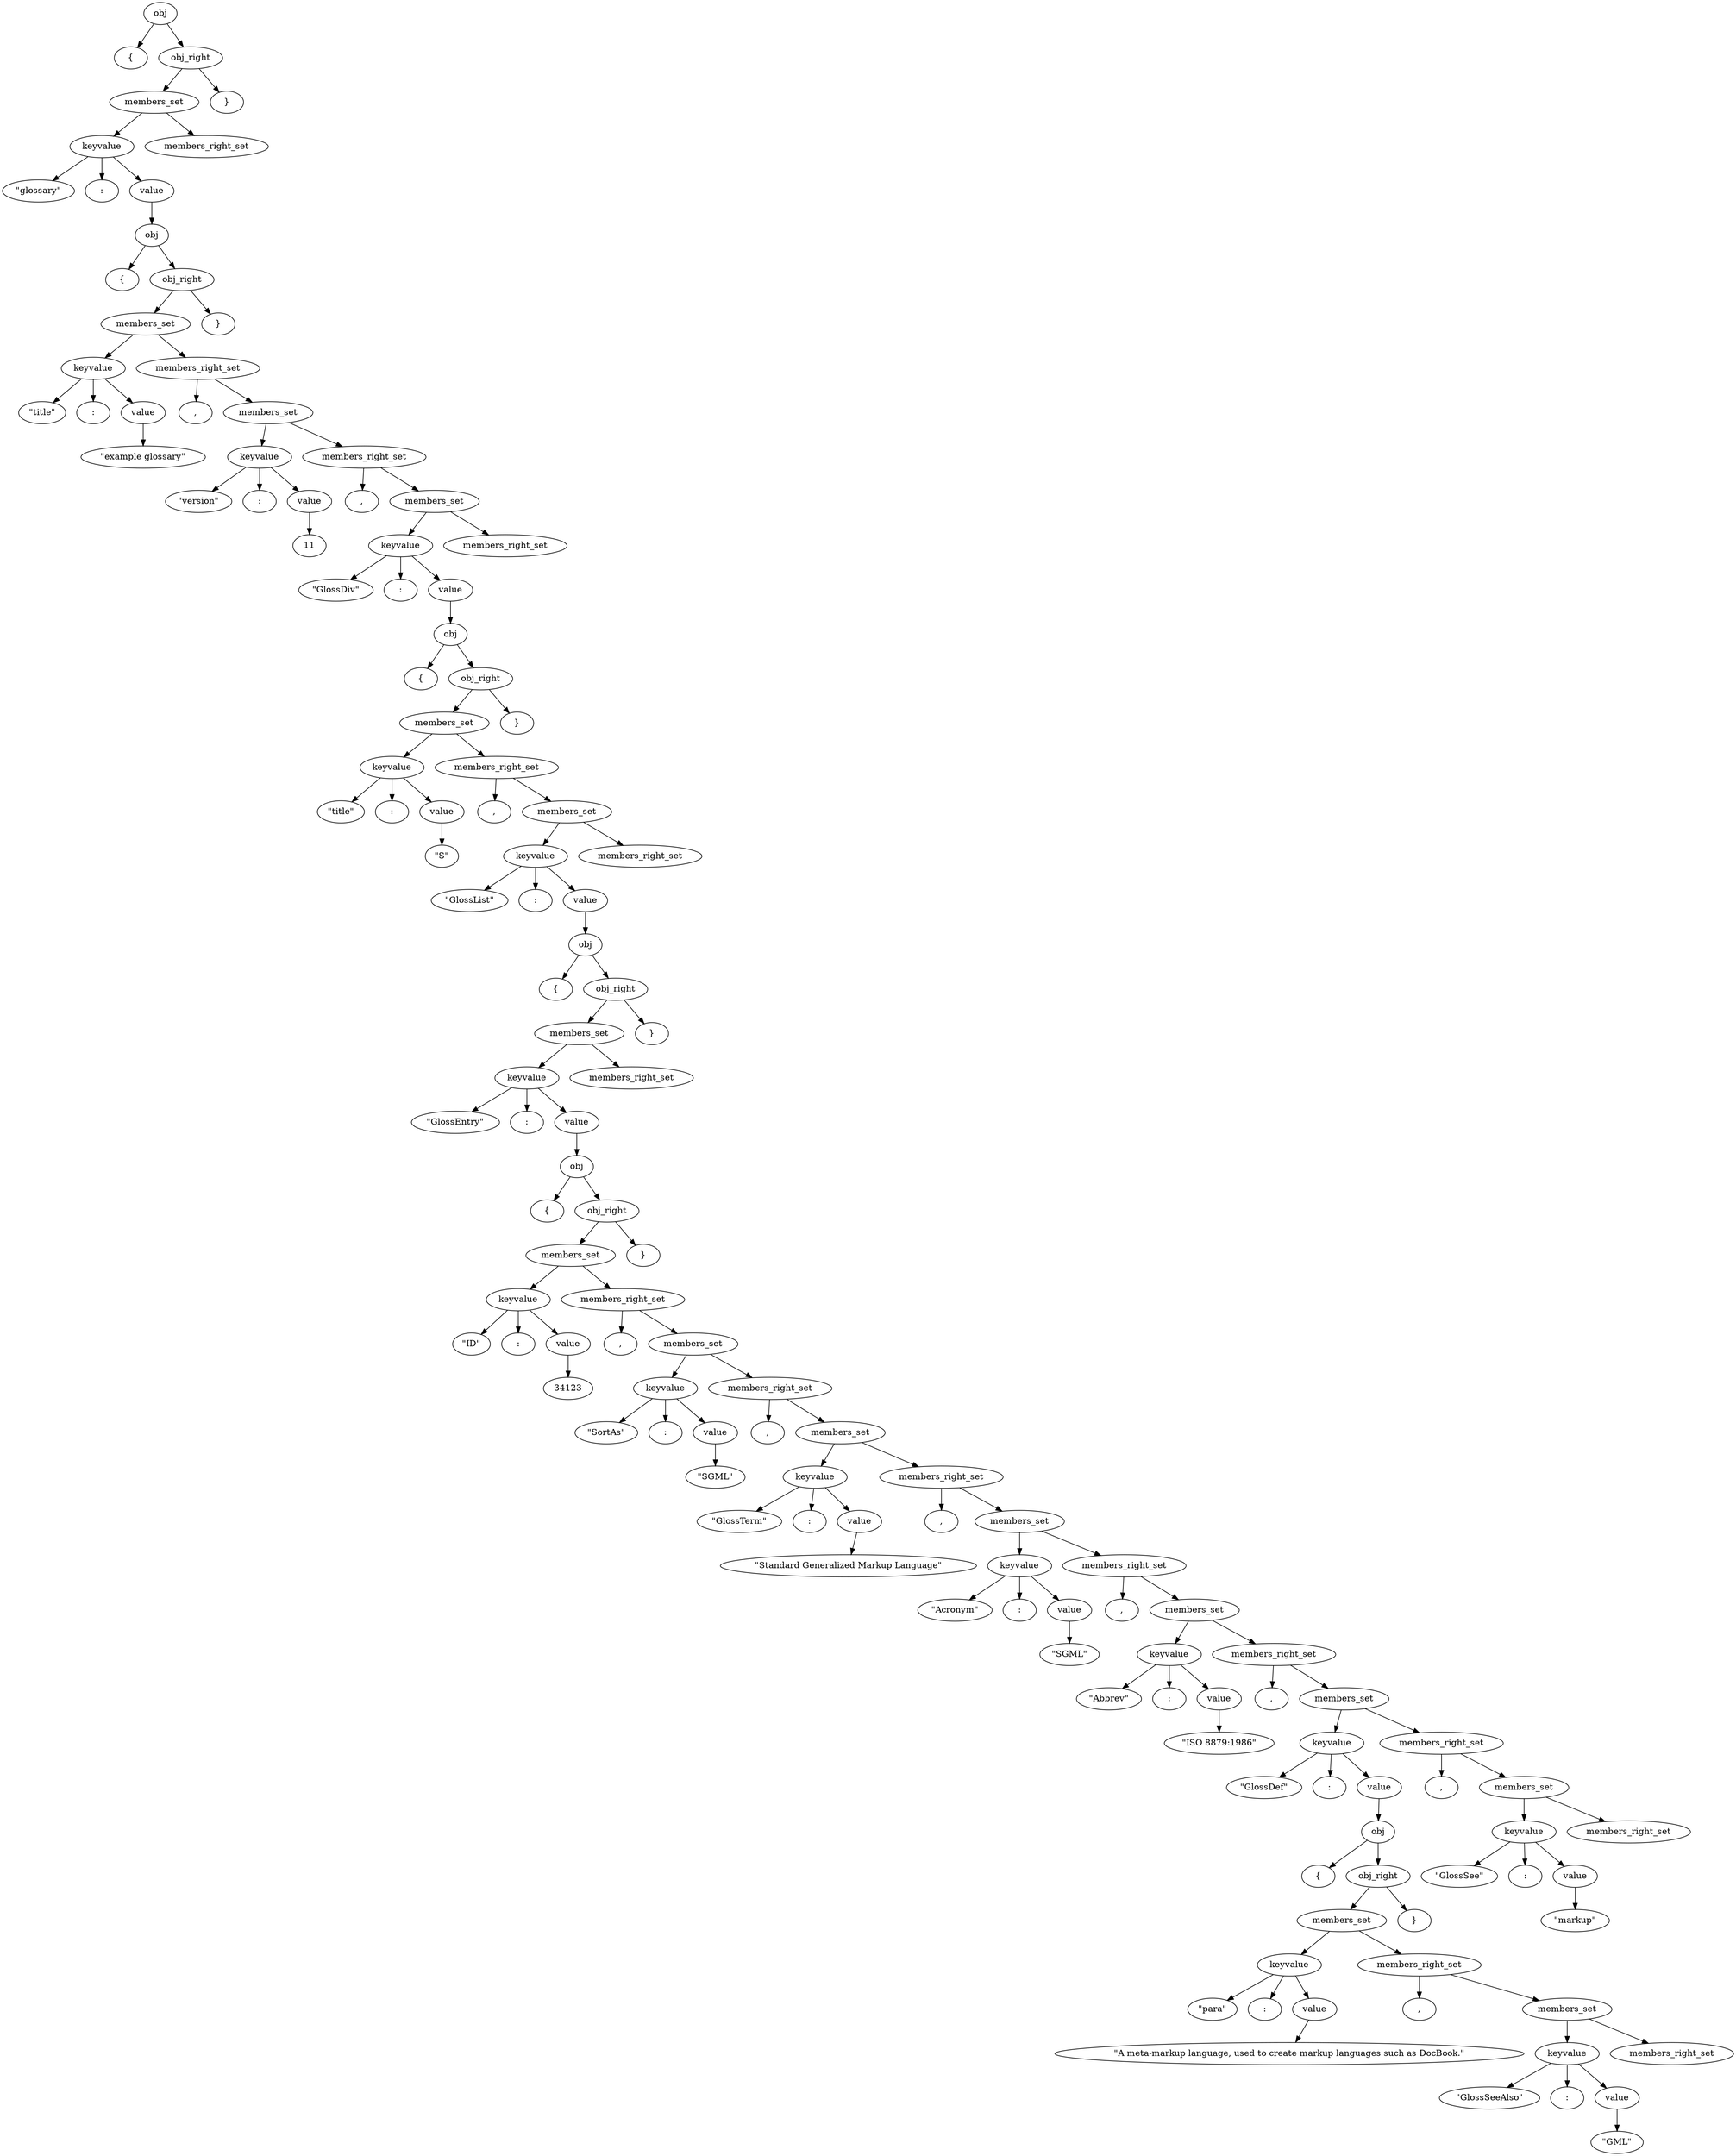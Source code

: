 digraph G {
    0 [label="obj"];
    1 [label="{"];
    2 [label="obj_right"];
    3 [label="members_set"];
    4 [label="keyvalue"];
    5 [label="\"glossary\""];
    6 [label=":"];
    7 [label="value"];
    8 [label="obj"];
    9 [label="{"];
    10 [label="obj_right"];
    11 [label="members_set"];
    12 [label="keyvalue"];
    13 [label="\"title\""];
    14 [label=":"];
    15 [label="value"];
    16 [label="\"example glossary\""];
    17 [label="members_right_set"];
    18 [label=","];
    19 [label="members_set"];
    20 [label="keyvalue"];
    21 [label="\"version\""];
    22 [label=":"];
    23 [label="value"];
    24 [label="11"];
    25 [label="members_right_set"];
    26 [label=","];
    27 [label="members_set"];
    28 [label="keyvalue"];
    29 [label="\"GlossDiv\""];
    30 [label=":"];
    31 [label="value"];
    32 [label="obj"];
    33 [label="{"];
    34 [label="obj_right"];
    35 [label="members_set"];
    36 [label="keyvalue"];
    37 [label="\"title\""];
    38 [label=":"];
    39 [label="value"];
    40 [label="\"S\""];
    41 [label="members_right_set"];
    42 [label=","];
    43 [label="members_set"];
    44 [label="keyvalue"];
    45 [label="\"GlossList\""];
    46 [label=":"];
    47 [label="value"];
    48 [label="obj"];
    49 [label="{"];
    50 [label="obj_right"];
    51 [label="members_set"];
    52 [label="keyvalue"];
    53 [label="\"GlossEntry\""];
    54 [label=":"];
    55 [label="value"];
    56 [label="obj"];
    57 [label="{"];
    58 [label="obj_right"];
    59 [label="members_set"];
    60 [label="keyvalue"];
    61 [label="\"ID\""];
    62 [label=":"];
    63 [label="value"];
    64 [label="34123"];
    65 [label="members_right_set"];
    66 [label=","];
    67 [label="members_set"];
    68 [label="keyvalue"];
    69 [label="\"SortAs\""];
    70 [label=":"];
    71 [label="value"];
    72 [label="\"SGML\""];
    73 [label="members_right_set"];
    74 [label=","];
    75 [label="members_set"];
    76 [label="keyvalue"];
    77 [label="\"GlossTerm\""];
    78 [label=":"];
    79 [label="value"];
    80 [label="\"Standard Generalized Markup Language\""];
    81 [label="members_right_set"];
    82 [label=","];
    83 [label="members_set"];
    84 [label="keyvalue"];
    85 [label="\"Acronym\""];
    86 [label=":"];
    87 [label="value"];
    88 [label="\"SGML\""];
    89 [label="members_right_set"];
    90 [label=","];
    91 [label="members_set"];
    92 [label="keyvalue"];
    93 [label="\"Abbrev\""];
    94 [label=":"];
    95 [label="value"];
    96 [label="\"ISO 8879:1986\""];
    97 [label="members_right_set"];
    98 [label=","];
    99 [label="members_set"];
    100 [label="keyvalue"];
    101 [label="\"GlossDef\""];
    102 [label=":"];
    103 [label="value"];
    104 [label="obj"];
    105 [label="{"];
    106 [label="obj_right"];
    107 [label="members_set"];
    108 [label="keyvalue"];
    109 [label="\"para\""];
    110 [label=":"];
    111 [label="value"];
    112 [label="\"A meta-markup language, used to create markup languages such as DocBook.\""];
    113 [label="members_right_set"];
    114 [label=","];
    115 [label="members_set"];
    116 [label="keyvalue"];
    117 [label="\"GlossSeeAlso\""];
    118 [label=":"];
    119 [label="value"];
    120 [label="\"GML\""];
    121 [label="members_right_set"];
    122 [label="}"];
    123 [label="members_right_set"];
    124 [label=","];
    125 [label="members_set"];
    126 [label="keyvalue"];
    127 [label="\"GlossSee\""];
    128 [label=":"];
    129 [label="value"];
    130 [label="\"markup\""];
    131 [label="members_right_set"];
    132 [label="}"];
    133 [label="members_right_set"];
    134 [label="}"];
    135 [label="members_right_set"];
    136 [label="}"];
    137 [label="members_right_set"];
    138 [label="}"];
    139 [label="members_right_set"];
    140 [label="}"];

    15 -> 16;
    12 -> 13;
    12 -> 14;
    12 -> 15;
    23 -> 24;
    20 -> 21;
    20 -> 22;
    20 -> 23;
    39 -> 40;
    36 -> 37;
    36 -> 38;
    36 -> 39;
    63 -> 64;
    60 -> 61;
    60 -> 62;
    60 -> 63;
    71 -> 72;
    68 -> 69;
    68 -> 70;
    68 -> 71;
    79 -> 80;
    76 -> 77;
    76 -> 78;
    76 -> 79;
    87 -> 88;
    84 -> 85;
    84 -> 86;
    84 -> 87;
    95 -> 96;
    92 -> 93;
    92 -> 94;
    92 -> 95;
    111 -> 112;
    108 -> 109;
    108 -> 110;
    108 -> 111;
    119 -> 120;
    116 -> 117;
    116 -> 118;
    116 -> 119;
    115 -> 116;
    115 -> 121;
    113 -> 114;
    113 -> 115;
    107 -> 108;
    107 -> 113;
    106 -> 107;
    106 -> 122;
    104 -> 105;
    104 -> 106;
    103 -> 104;
    100 -> 101;
    100 -> 102;
    100 -> 103;
    129 -> 130;
    126 -> 127;
    126 -> 128;
    126 -> 129;
    125 -> 126;
    125 -> 131;
    123 -> 124;
    123 -> 125;
    99 -> 100;
    99 -> 123;
    97 -> 98;
    97 -> 99;
    91 -> 92;
    91 -> 97;
    89 -> 90;
    89 -> 91;
    83 -> 84;
    83 -> 89;
    81 -> 82;
    81 -> 83;
    75 -> 76;
    75 -> 81;
    73 -> 74;
    73 -> 75;
    67 -> 68;
    67 -> 73;
    65 -> 66;
    65 -> 67;
    59 -> 60;
    59 -> 65;
    58 -> 59;
    58 -> 132;
    56 -> 57;
    56 -> 58;
    55 -> 56;
    52 -> 53;
    52 -> 54;
    52 -> 55;
    51 -> 52;
    51 -> 133;
    50 -> 51;
    50 -> 134;
    48 -> 49;
    48 -> 50;
    47 -> 48;
    44 -> 45;
    44 -> 46;
    44 -> 47;
    43 -> 44;
    43 -> 135;
    41 -> 42;
    41 -> 43;
    35 -> 36;
    35 -> 41;
    34 -> 35;
    34 -> 136;
    32 -> 33;
    32 -> 34;
    31 -> 32;
    28 -> 29;
    28 -> 30;
    28 -> 31;
    27 -> 28;
    27 -> 137;
    25 -> 26;
    25 -> 27;
    19 -> 20;
    19 -> 25;
    17 -> 18;
    17 -> 19;
    11 -> 12;
    11 -> 17;
    10 -> 11;
    10 -> 138;
    8 -> 9;
    8 -> 10;
    7 -> 8;
    4 -> 5;
    4 -> 6;
    4 -> 7;
    3 -> 4;
    3 -> 139;
    2 -> 3;
    2 -> 140;
    0 -> 1;
    0 -> 2;
}